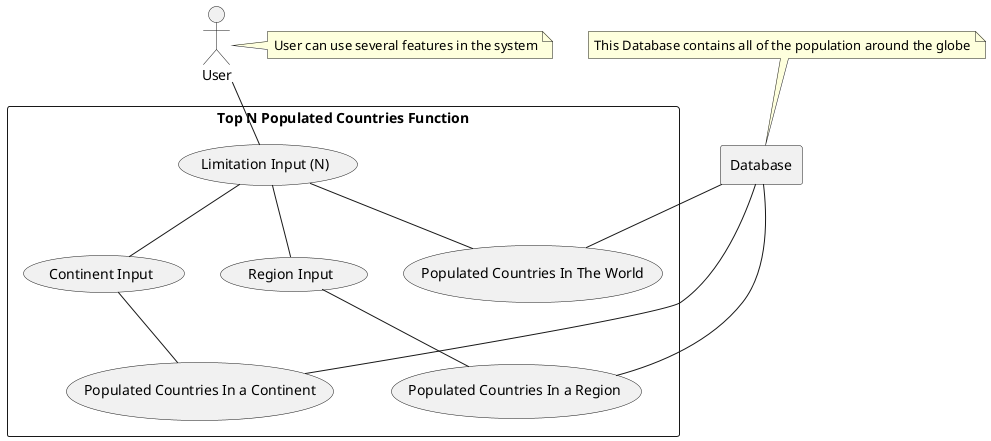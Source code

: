 @startuml
actor user as "User"
note right of user: User can use several features in the system
rectangle db as "Database"
note top of db: This Database contains all of the population around the globe
rectangle "Top N Populated Countries Function"{
    usecase input as "Limitation Input (N)"
    usecase continent as "Continent Input"
    usecase region as "Region Input"
    usecase PC1 as "Populated Countries In The World"
    usecase PC2 as "Populated Countries In a Continent"
    usecase PC3 as "Populated Countries In a Region"
    db -- PC1
    db -- PC2
    db -- PC3
}
user -- input
input -- PC1
input -- continent
input -- region
continent -- PC2
region -- PC3

@enduml